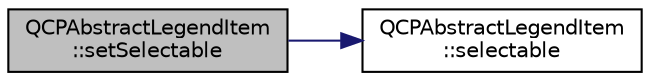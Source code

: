 digraph "QCPAbstractLegendItem::setSelectable"
{
 // LATEX_PDF_SIZE
  edge [fontname="Helvetica",fontsize="10",labelfontname="Helvetica",labelfontsize="10"];
  node [fontname="Helvetica",fontsize="10",shape=record];
  rankdir="LR";
  Node1 [label="QCPAbstractLegendItem\l::setSelectable",height=0.2,width=0.4,color="black", fillcolor="grey75", style="filled", fontcolor="black",tooltip=" "];
  Node1 -> Node2 [color="midnightblue",fontsize="10",style="solid",fontname="Helvetica"];
  Node2 [label="QCPAbstractLegendItem\l::selectable",height=0.2,width=0.4,color="black", fillcolor="white", style="filled",URL="$classQCPAbstractLegendItem.html#af054a668038bcd7e35a35a07d1e79a23",tooltip=" "];
}
